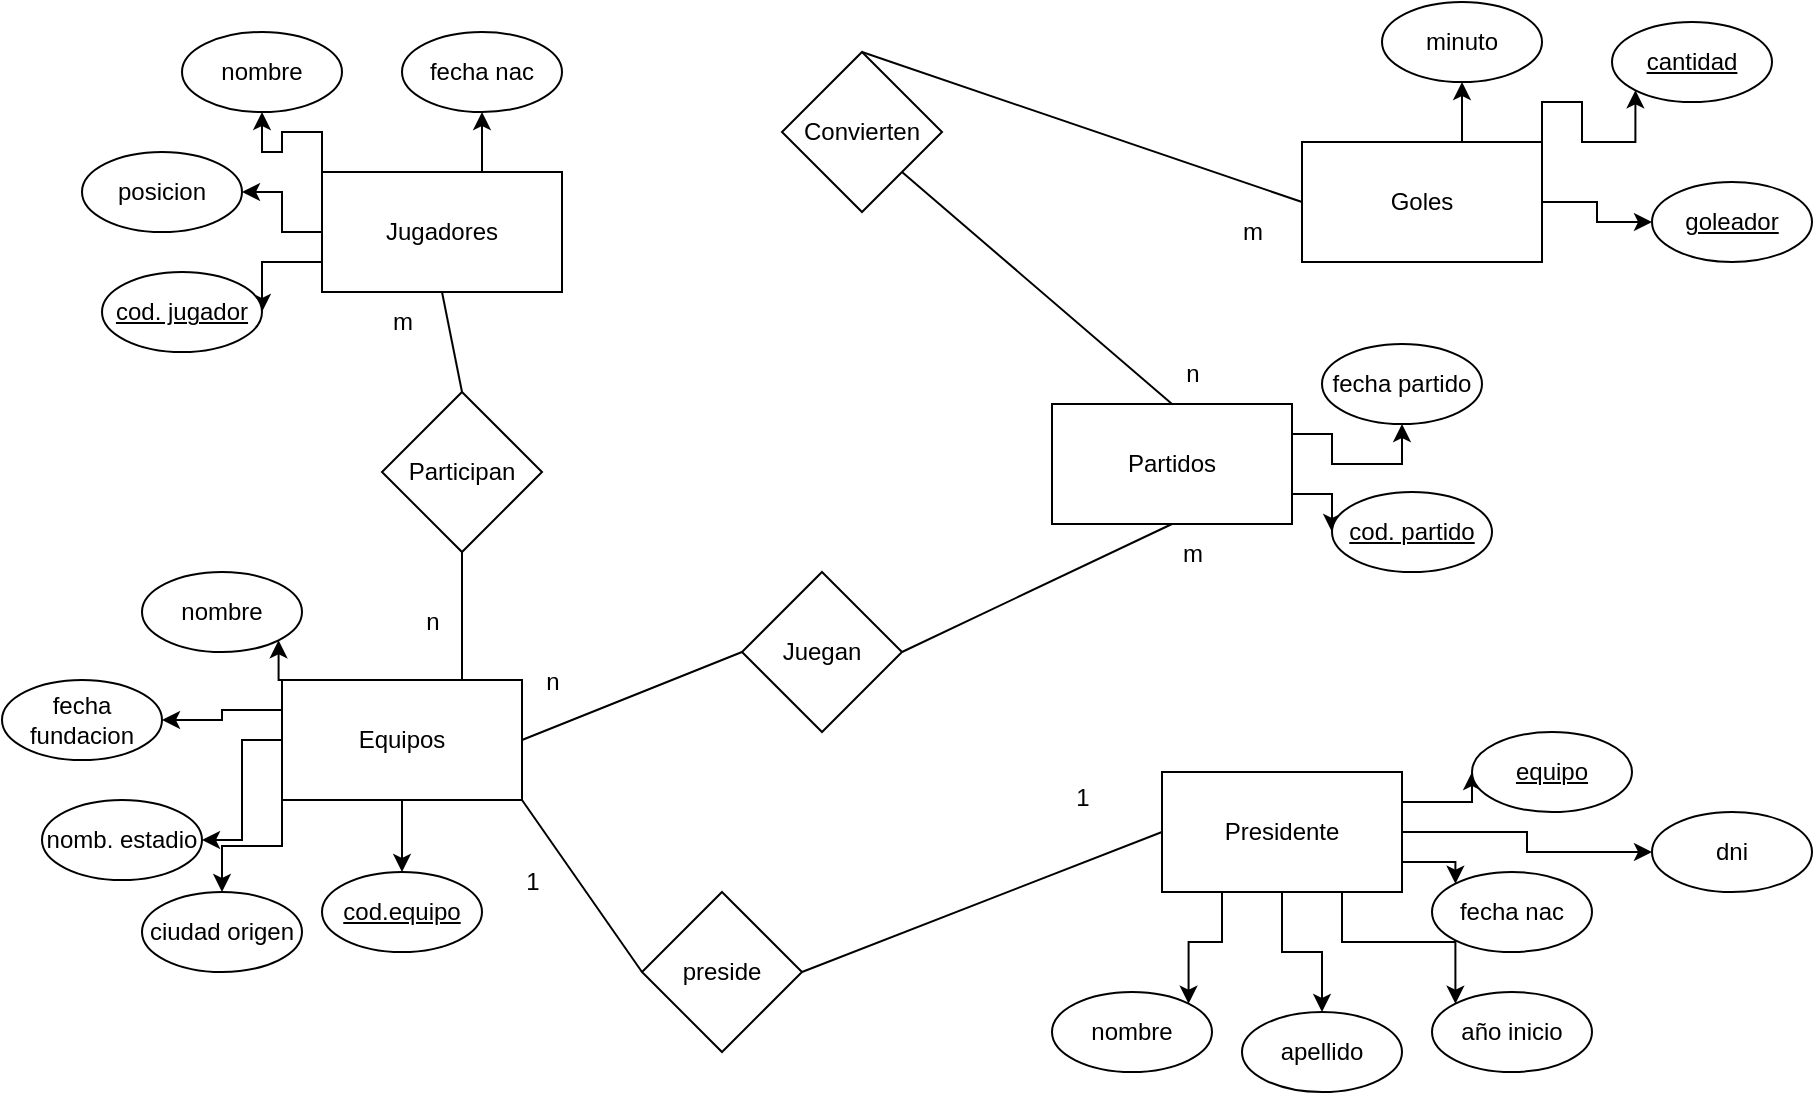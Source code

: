 <mxfile version="24.2.1" type="github">
  <diagram name="Página-1" id="K9grkGZ-7-B6j2kyRMEG">
    <mxGraphModel dx="1050" dy="626" grid="1" gridSize="10" guides="1" tooltips="1" connect="1" arrows="1" fold="1" page="1" pageScale="1" pageWidth="1169" pageHeight="827" math="0" shadow="0">
      <root>
        <mxCell id="0" />
        <mxCell id="1" parent="0" />
        <mxCell id="W41EgBRjmot6BUHBme8W-34" style="edgeStyle=orthogonalEdgeStyle;rounded=0;orthogonalLoop=1;jettySize=auto;html=1;exitX=0;exitY=0.75;exitDx=0;exitDy=0;entryX=1;entryY=0.5;entryDx=0;entryDy=0;" parent="1" source="W41EgBRjmot6BUHBme8W-1" target="W41EgBRjmot6BUHBme8W-11" edge="1">
          <mxGeometry relative="1" as="geometry" />
        </mxCell>
        <mxCell id="W41EgBRjmot6BUHBme8W-35" style="edgeStyle=orthogonalEdgeStyle;rounded=0;orthogonalLoop=1;jettySize=auto;html=1;exitX=0;exitY=0.5;exitDx=0;exitDy=0;entryX=1;entryY=0.5;entryDx=0;entryDy=0;" parent="1" source="W41EgBRjmot6BUHBme8W-1" target="W41EgBRjmot6BUHBme8W-10" edge="1">
          <mxGeometry relative="1" as="geometry" />
        </mxCell>
        <mxCell id="W41EgBRjmot6BUHBme8W-36" style="edgeStyle=orthogonalEdgeStyle;rounded=0;orthogonalLoop=1;jettySize=auto;html=1;exitX=0;exitY=0;exitDx=0;exitDy=0;entryX=0.5;entryY=1;entryDx=0;entryDy=0;" parent="1" source="W41EgBRjmot6BUHBme8W-1" target="W41EgBRjmot6BUHBme8W-8" edge="1">
          <mxGeometry relative="1" as="geometry" />
        </mxCell>
        <mxCell id="W41EgBRjmot6BUHBme8W-37" style="edgeStyle=orthogonalEdgeStyle;rounded=0;orthogonalLoop=1;jettySize=auto;html=1;exitX=0.5;exitY=0;exitDx=0;exitDy=0;entryX=0.5;entryY=1;entryDx=0;entryDy=0;" parent="1" source="W41EgBRjmot6BUHBme8W-1" target="W41EgBRjmot6BUHBme8W-9" edge="1">
          <mxGeometry relative="1" as="geometry" />
        </mxCell>
        <mxCell id="W41EgBRjmot6BUHBme8W-1" value="Jugadores" style="rounded=0;whiteSpace=wrap;html=1;" parent="1" vertex="1">
          <mxGeometry x="170" y="100" width="120" height="60" as="geometry" />
        </mxCell>
        <mxCell id="W41EgBRjmot6BUHBme8W-41" style="edgeStyle=orthogonalEdgeStyle;rounded=0;orthogonalLoop=1;jettySize=auto;html=1;exitX=1;exitY=0.25;exitDx=0;exitDy=0;entryX=0.5;entryY=1;entryDx=0;entryDy=0;" parent="1" source="W41EgBRjmot6BUHBme8W-2" target="W41EgBRjmot6BUHBme8W-18" edge="1">
          <mxGeometry relative="1" as="geometry" />
        </mxCell>
        <mxCell id="W41EgBRjmot6BUHBme8W-42" style="edgeStyle=orthogonalEdgeStyle;rounded=0;orthogonalLoop=1;jettySize=auto;html=1;exitX=1;exitY=0.75;exitDx=0;exitDy=0;entryX=0;entryY=0.5;entryDx=0;entryDy=0;" parent="1" source="W41EgBRjmot6BUHBme8W-2" target="W41EgBRjmot6BUHBme8W-19" edge="1">
          <mxGeometry relative="1" as="geometry" />
        </mxCell>
        <mxCell id="W41EgBRjmot6BUHBme8W-2" value="Partidos" style="rounded=0;whiteSpace=wrap;html=1;" parent="1" vertex="1">
          <mxGeometry x="535" y="216" width="120" height="60" as="geometry" />
        </mxCell>
        <mxCell id="W41EgBRjmot6BUHBme8W-38" style="edgeStyle=orthogonalEdgeStyle;rounded=0;orthogonalLoop=1;jettySize=auto;html=1;exitX=0.5;exitY=0;exitDx=0;exitDy=0;entryX=0.5;entryY=1;entryDx=0;entryDy=0;" parent="1" source="W41EgBRjmot6BUHBme8W-3" target="W41EgBRjmot6BUHBme8W-27" edge="1">
          <mxGeometry relative="1" as="geometry" />
        </mxCell>
        <mxCell id="W41EgBRjmot6BUHBme8W-39" style="edgeStyle=orthogonalEdgeStyle;rounded=0;orthogonalLoop=1;jettySize=auto;html=1;exitX=1;exitY=0;exitDx=0;exitDy=0;entryX=0;entryY=1;entryDx=0;entryDy=0;" parent="1" source="W41EgBRjmot6BUHBme8W-3" target="W41EgBRjmot6BUHBme8W-20" edge="1">
          <mxGeometry relative="1" as="geometry" />
        </mxCell>
        <mxCell id="W41EgBRjmot6BUHBme8W-40" style="edgeStyle=orthogonalEdgeStyle;rounded=0;orthogonalLoop=1;jettySize=auto;html=1;exitX=1;exitY=0.5;exitDx=0;exitDy=0;entryX=0;entryY=0.5;entryDx=0;entryDy=0;" parent="1" source="W41EgBRjmot6BUHBme8W-3" target="W41EgBRjmot6BUHBme8W-22" edge="1">
          <mxGeometry relative="1" as="geometry" />
        </mxCell>
        <mxCell id="W41EgBRjmot6BUHBme8W-3" value="Goles" style="rounded=0;whiteSpace=wrap;html=1;" parent="1" vertex="1">
          <mxGeometry x="660" y="85" width="120" height="60" as="geometry" />
        </mxCell>
        <mxCell id="W41EgBRjmot6BUHBme8W-43" style="edgeStyle=orthogonalEdgeStyle;rounded=0;orthogonalLoop=1;jettySize=auto;html=1;exitX=1;exitY=0.25;exitDx=0;exitDy=0;entryX=0;entryY=0.5;entryDx=0;entryDy=0;" parent="1" source="W41EgBRjmot6BUHBme8W-4" target="W41EgBRjmot6BUHBme8W-32" edge="1">
          <mxGeometry relative="1" as="geometry" />
        </mxCell>
        <mxCell id="W41EgBRjmot6BUHBme8W-44" style="edgeStyle=orthogonalEdgeStyle;rounded=0;orthogonalLoop=1;jettySize=auto;html=1;exitX=1;exitY=0.75;exitDx=0;exitDy=0;entryX=0;entryY=0;entryDx=0;entryDy=0;" parent="1" source="W41EgBRjmot6BUHBme8W-4" target="W41EgBRjmot6BUHBme8W-31" edge="1">
          <mxGeometry relative="1" as="geometry" />
        </mxCell>
        <mxCell id="W41EgBRjmot6BUHBme8W-45" style="edgeStyle=orthogonalEdgeStyle;rounded=0;orthogonalLoop=1;jettySize=auto;html=1;exitX=0.75;exitY=1;exitDx=0;exitDy=0;entryX=0;entryY=0;entryDx=0;entryDy=0;" parent="1" source="W41EgBRjmot6BUHBme8W-4" target="W41EgBRjmot6BUHBme8W-33" edge="1">
          <mxGeometry relative="1" as="geometry" />
        </mxCell>
        <mxCell id="W41EgBRjmot6BUHBme8W-46" style="edgeStyle=orthogonalEdgeStyle;rounded=0;orthogonalLoop=1;jettySize=auto;html=1;exitX=0.5;exitY=1;exitDx=0;exitDy=0;entryX=0.5;entryY=0;entryDx=0;entryDy=0;" parent="1" source="W41EgBRjmot6BUHBme8W-4" target="W41EgBRjmot6BUHBme8W-30" edge="1">
          <mxGeometry relative="1" as="geometry" />
        </mxCell>
        <mxCell id="W41EgBRjmot6BUHBme8W-47" style="edgeStyle=orthogonalEdgeStyle;rounded=0;orthogonalLoop=1;jettySize=auto;html=1;exitX=0.25;exitY=1;exitDx=0;exitDy=0;entryX=1;entryY=0;entryDx=0;entryDy=0;" parent="1" source="W41EgBRjmot6BUHBme8W-4" target="W41EgBRjmot6BUHBme8W-29" edge="1">
          <mxGeometry relative="1" as="geometry" />
        </mxCell>
        <mxCell id="W41EgBRjmot6BUHBme8W-58" style="edgeStyle=orthogonalEdgeStyle;rounded=0;orthogonalLoop=1;jettySize=auto;html=1;exitX=1;exitY=0.5;exitDx=0;exitDy=0;entryX=0;entryY=0.5;entryDx=0;entryDy=0;" parent="1" source="W41EgBRjmot6BUHBme8W-4" target="W41EgBRjmot6BUHBme8W-28" edge="1">
          <mxGeometry relative="1" as="geometry" />
        </mxCell>
        <mxCell id="W41EgBRjmot6BUHBme8W-4" value="Presidente" style="rounded=0;whiteSpace=wrap;html=1;" parent="1" vertex="1">
          <mxGeometry x="590" y="400" width="120" height="60" as="geometry" />
        </mxCell>
        <mxCell id="W41EgBRjmot6BUHBme8W-49" style="edgeStyle=orthogonalEdgeStyle;rounded=0;orthogonalLoop=1;jettySize=auto;html=1;exitX=0.5;exitY=1;exitDx=0;exitDy=0;entryX=0.5;entryY=0;entryDx=0;entryDy=0;" parent="1" source="W41EgBRjmot6BUHBme8W-5" target="W41EgBRjmot6BUHBme8W-17" edge="1">
          <mxGeometry relative="1" as="geometry" />
        </mxCell>
        <mxCell id="W41EgBRjmot6BUHBme8W-50" style="edgeStyle=orthogonalEdgeStyle;rounded=0;orthogonalLoop=1;jettySize=auto;html=1;exitX=0;exitY=1;exitDx=0;exitDy=0;" parent="1" source="W41EgBRjmot6BUHBme8W-5" target="W41EgBRjmot6BUHBme8W-16" edge="1">
          <mxGeometry relative="1" as="geometry" />
        </mxCell>
        <mxCell id="W41EgBRjmot6BUHBme8W-51" style="edgeStyle=orthogonalEdgeStyle;rounded=0;orthogonalLoop=1;jettySize=auto;html=1;exitX=0;exitY=0.5;exitDx=0;exitDy=0;" parent="1" source="W41EgBRjmot6BUHBme8W-5" target="W41EgBRjmot6BUHBme8W-13" edge="1">
          <mxGeometry relative="1" as="geometry" />
        </mxCell>
        <mxCell id="W41EgBRjmot6BUHBme8W-52" style="edgeStyle=orthogonalEdgeStyle;rounded=0;orthogonalLoop=1;jettySize=auto;html=1;exitX=0;exitY=0.25;exitDx=0;exitDy=0;" parent="1" source="W41EgBRjmot6BUHBme8W-5" target="W41EgBRjmot6BUHBme8W-14" edge="1">
          <mxGeometry relative="1" as="geometry" />
        </mxCell>
        <mxCell id="W41EgBRjmot6BUHBme8W-53" style="edgeStyle=orthogonalEdgeStyle;rounded=0;orthogonalLoop=1;jettySize=auto;html=1;exitX=0.25;exitY=0;exitDx=0;exitDy=0;entryX=1;entryY=1;entryDx=0;entryDy=0;" parent="1" source="W41EgBRjmot6BUHBme8W-5" target="W41EgBRjmot6BUHBme8W-12" edge="1">
          <mxGeometry relative="1" as="geometry" />
        </mxCell>
        <mxCell id="W41EgBRjmot6BUHBme8W-5" value="Equipos" style="rounded=0;whiteSpace=wrap;html=1;" parent="1" vertex="1">
          <mxGeometry x="150" y="354" width="120" height="60" as="geometry" />
        </mxCell>
        <mxCell id="W41EgBRjmot6BUHBme8W-8" value="nombre" style="ellipse;whiteSpace=wrap;html=1;" parent="1" vertex="1">
          <mxGeometry x="100" y="30" width="80" height="40" as="geometry" />
        </mxCell>
        <mxCell id="W41EgBRjmot6BUHBme8W-9" value="fecha nac" style="ellipse;whiteSpace=wrap;html=1;" parent="1" vertex="1">
          <mxGeometry x="210" y="30" width="80" height="40" as="geometry" />
        </mxCell>
        <mxCell id="W41EgBRjmot6BUHBme8W-10" value="posicion" style="ellipse;whiteSpace=wrap;html=1;" parent="1" vertex="1">
          <mxGeometry x="50" y="90" width="80" height="40" as="geometry" />
        </mxCell>
        <mxCell id="W41EgBRjmot6BUHBme8W-11" value="&lt;u data-sider-select-id=&quot;01796080-8658-4c96-9d46-ba0683f03ce7&quot;&gt;cod. jugador&lt;/u&gt;" style="ellipse;whiteSpace=wrap;html=1;" parent="1" vertex="1">
          <mxGeometry x="60" y="150" width="80" height="40" as="geometry" />
        </mxCell>
        <mxCell id="W41EgBRjmot6BUHBme8W-12" value="nombre" style="ellipse;whiteSpace=wrap;html=1;" parent="1" vertex="1">
          <mxGeometry x="80" y="300" width="80" height="40" as="geometry" />
        </mxCell>
        <mxCell id="W41EgBRjmot6BUHBme8W-13" value="nomb. estadio" style="ellipse;whiteSpace=wrap;html=1;" parent="1" vertex="1">
          <mxGeometry x="30" y="414" width="80" height="40" as="geometry" />
        </mxCell>
        <mxCell id="W41EgBRjmot6BUHBme8W-14" value="fecha fundacion" style="ellipse;whiteSpace=wrap;html=1;" parent="1" vertex="1">
          <mxGeometry x="10" y="354" width="80" height="40" as="geometry" />
        </mxCell>
        <mxCell id="W41EgBRjmot6BUHBme8W-16" value="ciudad origen" style="ellipse;whiteSpace=wrap;html=1;" parent="1" vertex="1">
          <mxGeometry x="80" y="460" width="80" height="40" as="geometry" />
        </mxCell>
        <mxCell id="W41EgBRjmot6BUHBme8W-17" value="&lt;u data-sider-select-id=&quot;e4f74194-b069-4cbc-b64c-2662339f5fb9&quot;&gt;cod.equipo&lt;/u&gt;" style="ellipse;whiteSpace=wrap;html=1;" parent="1" vertex="1">
          <mxGeometry x="170" y="450" width="80" height="40" as="geometry" />
        </mxCell>
        <mxCell id="W41EgBRjmot6BUHBme8W-18" value="fecha partido" style="ellipse;whiteSpace=wrap;html=1;" parent="1" vertex="1">
          <mxGeometry x="670" y="186" width="80" height="40" as="geometry" />
        </mxCell>
        <mxCell id="W41EgBRjmot6BUHBme8W-19" value="&lt;u data-sider-select-id=&quot;b388301a-bece-46fe-8d26-a66c1f8c8279&quot;&gt;cod. partido&lt;/u&gt;" style="ellipse;whiteSpace=wrap;html=1;" parent="1" vertex="1">
          <mxGeometry x="675" y="260" width="80" height="40" as="geometry" />
        </mxCell>
        <mxCell id="W41EgBRjmot6BUHBme8W-20" value="&lt;u data-sider-select-id=&quot;86f65f27-ef37-48ed-8c5c-0fdcf8fac506&quot;&gt;cantidad&lt;/u&gt;" style="ellipse;whiteSpace=wrap;html=1;" parent="1" vertex="1">
          <mxGeometry x="815" y="25" width="80" height="40" as="geometry" />
        </mxCell>
        <mxCell id="W41EgBRjmot6BUHBme8W-22" value="&lt;u data-sider-select-id=&quot;ac2c1a7e-0808-41fb-a5ab-b645115e37b4&quot;&gt;goleador&lt;/u&gt;" style="ellipse;whiteSpace=wrap;html=1;" parent="1" vertex="1">
          <mxGeometry x="835" y="105" width="80" height="40" as="geometry" />
        </mxCell>
        <mxCell id="W41EgBRjmot6BUHBme8W-23" value="Participan" style="rhombus;whiteSpace=wrap;html=1;" parent="1" vertex="1">
          <mxGeometry x="200" y="210" width="80" height="80" as="geometry" />
        </mxCell>
        <mxCell id="W41EgBRjmot6BUHBme8W-24" value="Convierten" style="rhombus;whiteSpace=wrap;html=1;" parent="1" vertex="1">
          <mxGeometry x="400" y="40" width="80" height="80" as="geometry" />
        </mxCell>
        <mxCell id="W41EgBRjmot6BUHBme8W-25" value="Juegan" style="rhombus;whiteSpace=wrap;html=1;" parent="1" vertex="1">
          <mxGeometry x="380" y="300" width="80" height="80" as="geometry" />
        </mxCell>
        <mxCell id="W41EgBRjmot6BUHBme8W-26" value="preside" style="rhombus;whiteSpace=wrap;html=1;" parent="1" vertex="1">
          <mxGeometry x="330" y="460" width="80" height="80" as="geometry" />
        </mxCell>
        <mxCell id="W41EgBRjmot6BUHBme8W-27" value="minuto" style="ellipse;whiteSpace=wrap;html=1;" parent="1" vertex="1">
          <mxGeometry x="700" y="15" width="80" height="40" as="geometry" />
        </mxCell>
        <mxCell id="W41EgBRjmot6BUHBme8W-28" value="&lt;span data-sider-select-id=&quot;e446784d-3992-4d23-8970-a6681ad1a7e2&quot;&gt;dni&lt;/span&gt;" style="ellipse;whiteSpace=wrap;html=1;" parent="1" vertex="1">
          <mxGeometry x="835" y="420" width="80" height="40" as="geometry" />
        </mxCell>
        <mxCell id="W41EgBRjmot6BUHBme8W-29" value="nombre" style="ellipse;whiteSpace=wrap;html=1;" parent="1" vertex="1">
          <mxGeometry x="535" y="510" width="80" height="40" as="geometry" />
        </mxCell>
        <mxCell id="W41EgBRjmot6BUHBme8W-30" value="apellido" style="ellipse;whiteSpace=wrap;html=1;" parent="1" vertex="1">
          <mxGeometry x="630" y="520" width="80" height="40" as="geometry" />
        </mxCell>
        <mxCell id="W41EgBRjmot6BUHBme8W-31" value="fecha nac" style="ellipse;whiteSpace=wrap;html=1;" parent="1" vertex="1">
          <mxGeometry x="725" y="450" width="80" height="40" as="geometry" />
        </mxCell>
        <mxCell id="W41EgBRjmot6BUHBme8W-32" value="&lt;u data-sider-select-id=&quot;6171dad5-8ade-4b89-98cd-3d959ca264d2&quot;&gt;equipo&lt;/u&gt;" style="ellipse;whiteSpace=wrap;html=1;" parent="1" vertex="1">
          <mxGeometry x="745" y="380" width="80" height="40" as="geometry" />
        </mxCell>
        <mxCell id="W41EgBRjmot6BUHBme8W-33" value="año inicio" style="ellipse;whiteSpace=wrap;html=1;" parent="1" vertex="1">
          <mxGeometry x="725" y="510" width="80" height="40" as="geometry" />
        </mxCell>
        <mxCell id="W41EgBRjmot6BUHBme8W-54" value="" style="endArrow=none;html=1;rounded=0;entryX=0.5;entryY=1;entryDx=0;entryDy=0;exitX=0.5;exitY=0;exitDx=0;exitDy=0;" parent="1" source="W41EgBRjmot6BUHBme8W-23" target="W41EgBRjmot6BUHBme8W-1" edge="1">
          <mxGeometry width="50" height="50" relative="1" as="geometry">
            <mxPoint x="300" y="230" as="sourcePoint" />
            <mxPoint x="350" y="180" as="targetPoint" />
          </mxGeometry>
        </mxCell>
        <mxCell id="W41EgBRjmot6BUHBme8W-55" value="" style="endArrow=none;html=1;rounded=0;entryX=0.75;entryY=0;entryDx=0;entryDy=0;exitX=0.5;exitY=1;exitDx=0;exitDy=0;" parent="1" source="W41EgBRjmot6BUHBme8W-23" target="W41EgBRjmot6BUHBme8W-5" edge="1">
          <mxGeometry width="50" height="50" relative="1" as="geometry">
            <mxPoint x="250" y="220" as="sourcePoint" />
            <mxPoint x="240" y="170" as="targetPoint" />
          </mxGeometry>
        </mxCell>
        <mxCell id="W41EgBRjmot6BUHBme8W-56" value="" style="endArrow=none;html=1;rounded=0;entryX=0;entryY=0.5;entryDx=0;entryDy=0;exitX=1;exitY=1;exitDx=0;exitDy=0;" parent="1" source="W41EgBRjmot6BUHBme8W-5" target="W41EgBRjmot6BUHBme8W-26" edge="1">
          <mxGeometry width="50" height="50" relative="1" as="geometry">
            <mxPoint x="250" y="300" as="sourcePoint" />
            <mxPoint x="250" y="364" as="targetPoint" />
          </mxGeometry>
        </mxCell>
        <mxCell id="W41EgBRjmot6BUHBme8W-57" value="" style="endArrow=none;html=1;rounded=0;entryX=0;entryY=0.5;entryDx=0;entryDy=0;exitX=1;exitY=0.5;exitDx=0;exitDy=0;" parent="1" source="W41EgBRjmot6BUHBme8W-26" target="W41EgBRjmot6BUHBme8W-4" edge="1">
          <mxGeometry width="50" height="50" relative="1" as="geometry">
            <mxPoint x="280" y="424" as="sourcePoint" />
            <mxPoint x="320" y="510" as="targetPoint" />
          </mxGeometry>
        </mxCell>
        <mxCell id="W41EgBRjmot6BUHBme8W-59" value="" style="endArrow=none;html=1;rounded=0;entryX=1;entryY=0.5;entryDx=0;entryDy=0;exitX=0;exitY=0.5;exitDx=0;exitDy=0;" parent="1" source="W41EgBRjmot6BUHBme8W-25" target="W41EgBRjmot6BUHBme8W-5" edge="1">
          <mxGeometry width="50" height="50" relative="1" as="geometry">
            <mxPoint x="250" y="300" as="sourcePoint" />
            <mxPoint x="250" y="364" as="targetPoint" />
          </mxGeometry>
        </mxCell>
        <mxCell id="W41EgBRjmot6BUHBme8W-60" value="" style="endArrow=none;html=1;rounded=0;entryX=1;entryY=0.5;entryDx=0;entryDy=0;exitX=0.5;exitY=1;exitDx=0;exitDy=0;" parent="1" source="W41EgBRjmot6BUHBme8W-2" target="W41EgBRjmot6BUHBme8W-25" edge="1">
          <mxGeometry width="50" height="50" relative="1" as="geometry">
            <mxPoint x="390" y="324" as="sourcePoint" />
            <mxPoint x="280" y="394" as="targetPoint" />
          </mxGeometry>
        </mxCell>
        <mxCell id="W41EgBRjmot6BUHBme8W-61" value="" style="endArrow=none;html=1;rounded=0;entryX=0.5;entryY=0;entryDx=0;entryDy=0;exitX=1;exitY=1;exitDx=0;exitDy=0;" parent="1" source="W41EgBRjmot6BUHBme8W-24" target="W41EgBRjmot6BUHBme8W-2" edge="1">
          <mxGeometry width="50" height="50" relative="1" as="geometry">
            <mxPoint x="565" y="186" as="sourcePoint" />
            <mxPoint x="595" y="390" as="targetPoint" />
          </mxGeometry>
        </mxCell>
        <mxCell id="W41EgBRjmot6BUHBme8W-62" value="" style="endArrow=none;html=1;rounded=0;entryX=0.5;entryY=0;entryDx=0;entryDy=0;exitX=0;exitY=0.5;exitDx=0;exitDy=0;" parent="1" source="W41EgBRjmot6BUHBme8W-3" target="W41EgBRjmot6BUHBme8W-24" edge="1">
          <mxGeometry width="50" height="50" relative="1" as="geometry">
            <mxPoint x="630" y="280" as="sourcePoint" />
            <mxPoint x="640" y="330" as="targetPoint" />
          </mxGeometry>
        </mxCell>
        <mxCell id="2PTdIRffGyL2f2PVw5RQ-1" value="n" style="text;html=1;align=center;verticalAlign=middle;resizable=0;points=[];autosize=1;strokeColor=none;fillColor=none;" vertex="1" parent="1">
          <mxGeometry x="210" y="310" width="30" height="30" as="geometry" />
        </mxCell>
        <mxCell id="2PTdIRffGyL2f2PVw5RQ-2" value="m" style="text;html=1;align=center;verticalAlign=middle;resizable=0;points=[];autosize=1;strokeColor=none;fillColor=none;" vertex="1" parent="1">
          <mxGeometry x="195" y="160" width="30" height="30" as="geometry" />
        </mxCell>
        <mxCell id="2PTdIRffGyL2f2PVw5RQ-3" value="1" style="text;html=1;align=center;verticalAlign=middle;resizable=0;points=[];autosize=1;strokeColor=none;fillColor=none;" vertex="1" parent="1">
          <mxGeometry x="535" y="398" width="30" height="30" as="geometry" />
        </mxCell>
        <mxCell id="2PTdIRffGyL2f2PVw5RQ-4" value="1" style="text;html=1;align=center;verticalAlign=middle;resizable=0;points=[];autosize=1;strokeColor=none;fillColor=none;" vertex="1" parent="1">
          <mxGeometry x="260" y="440" width="30" height="30" as="geometry" />
        </mxCell>
        <mxCell id="2PTdIRffGyL2f2PVw5RQ-5" value="n" style="text;html=1;align=center;verticalAlign=middle;resizable=0;points=[];autosize=1;strokeColor=none;fillColor=none;" vertex="1" parent="1">
          <mxGeometry x="270" y="340" width="30" height="30" as="geometry" />
        </mxCell>
        <mxCell id="2PTdIRffGyL2f2PVw5RQ-6" value="m" style="text;html=1;align=center;verticalAlign=middle;resizable=0;points=[];autosize=1;strokeColor=none;fillColor=none;" vertex="1" parent="1">
          <mxGeometry x="590" y="276" width="30" height="30" as="geometry" />
        </mxCell>
        <mxCell id="2PTdIRffGyL2f2PVw5RQ-7" value="n" style="text;html=1;align=center;verticalAlign=middle;resizable=0;points=[];autosize=1;strokeColor=none;fillColor=none;" vertex="1" parent="1">
          <mxGeometry x="590" y="186" width="30" height="30" as="geometry" />
        </mxCell>
        <mxCell id="2PTdIRffGyL2f2PVw5RQ-8" value="m" style="text;html=1;align=center;verticalAlign=middle;resizable=0;points=[];autosize=1;strokeColor=none;fillColor=none;" vertex="1" parent="1">
          <mxGeometry x="620" y="115" width="30" height="30" as="geometry" />
        </mxCell>
      </root>
    </mxGraphModel>
  </diagram>
</mxfile>

